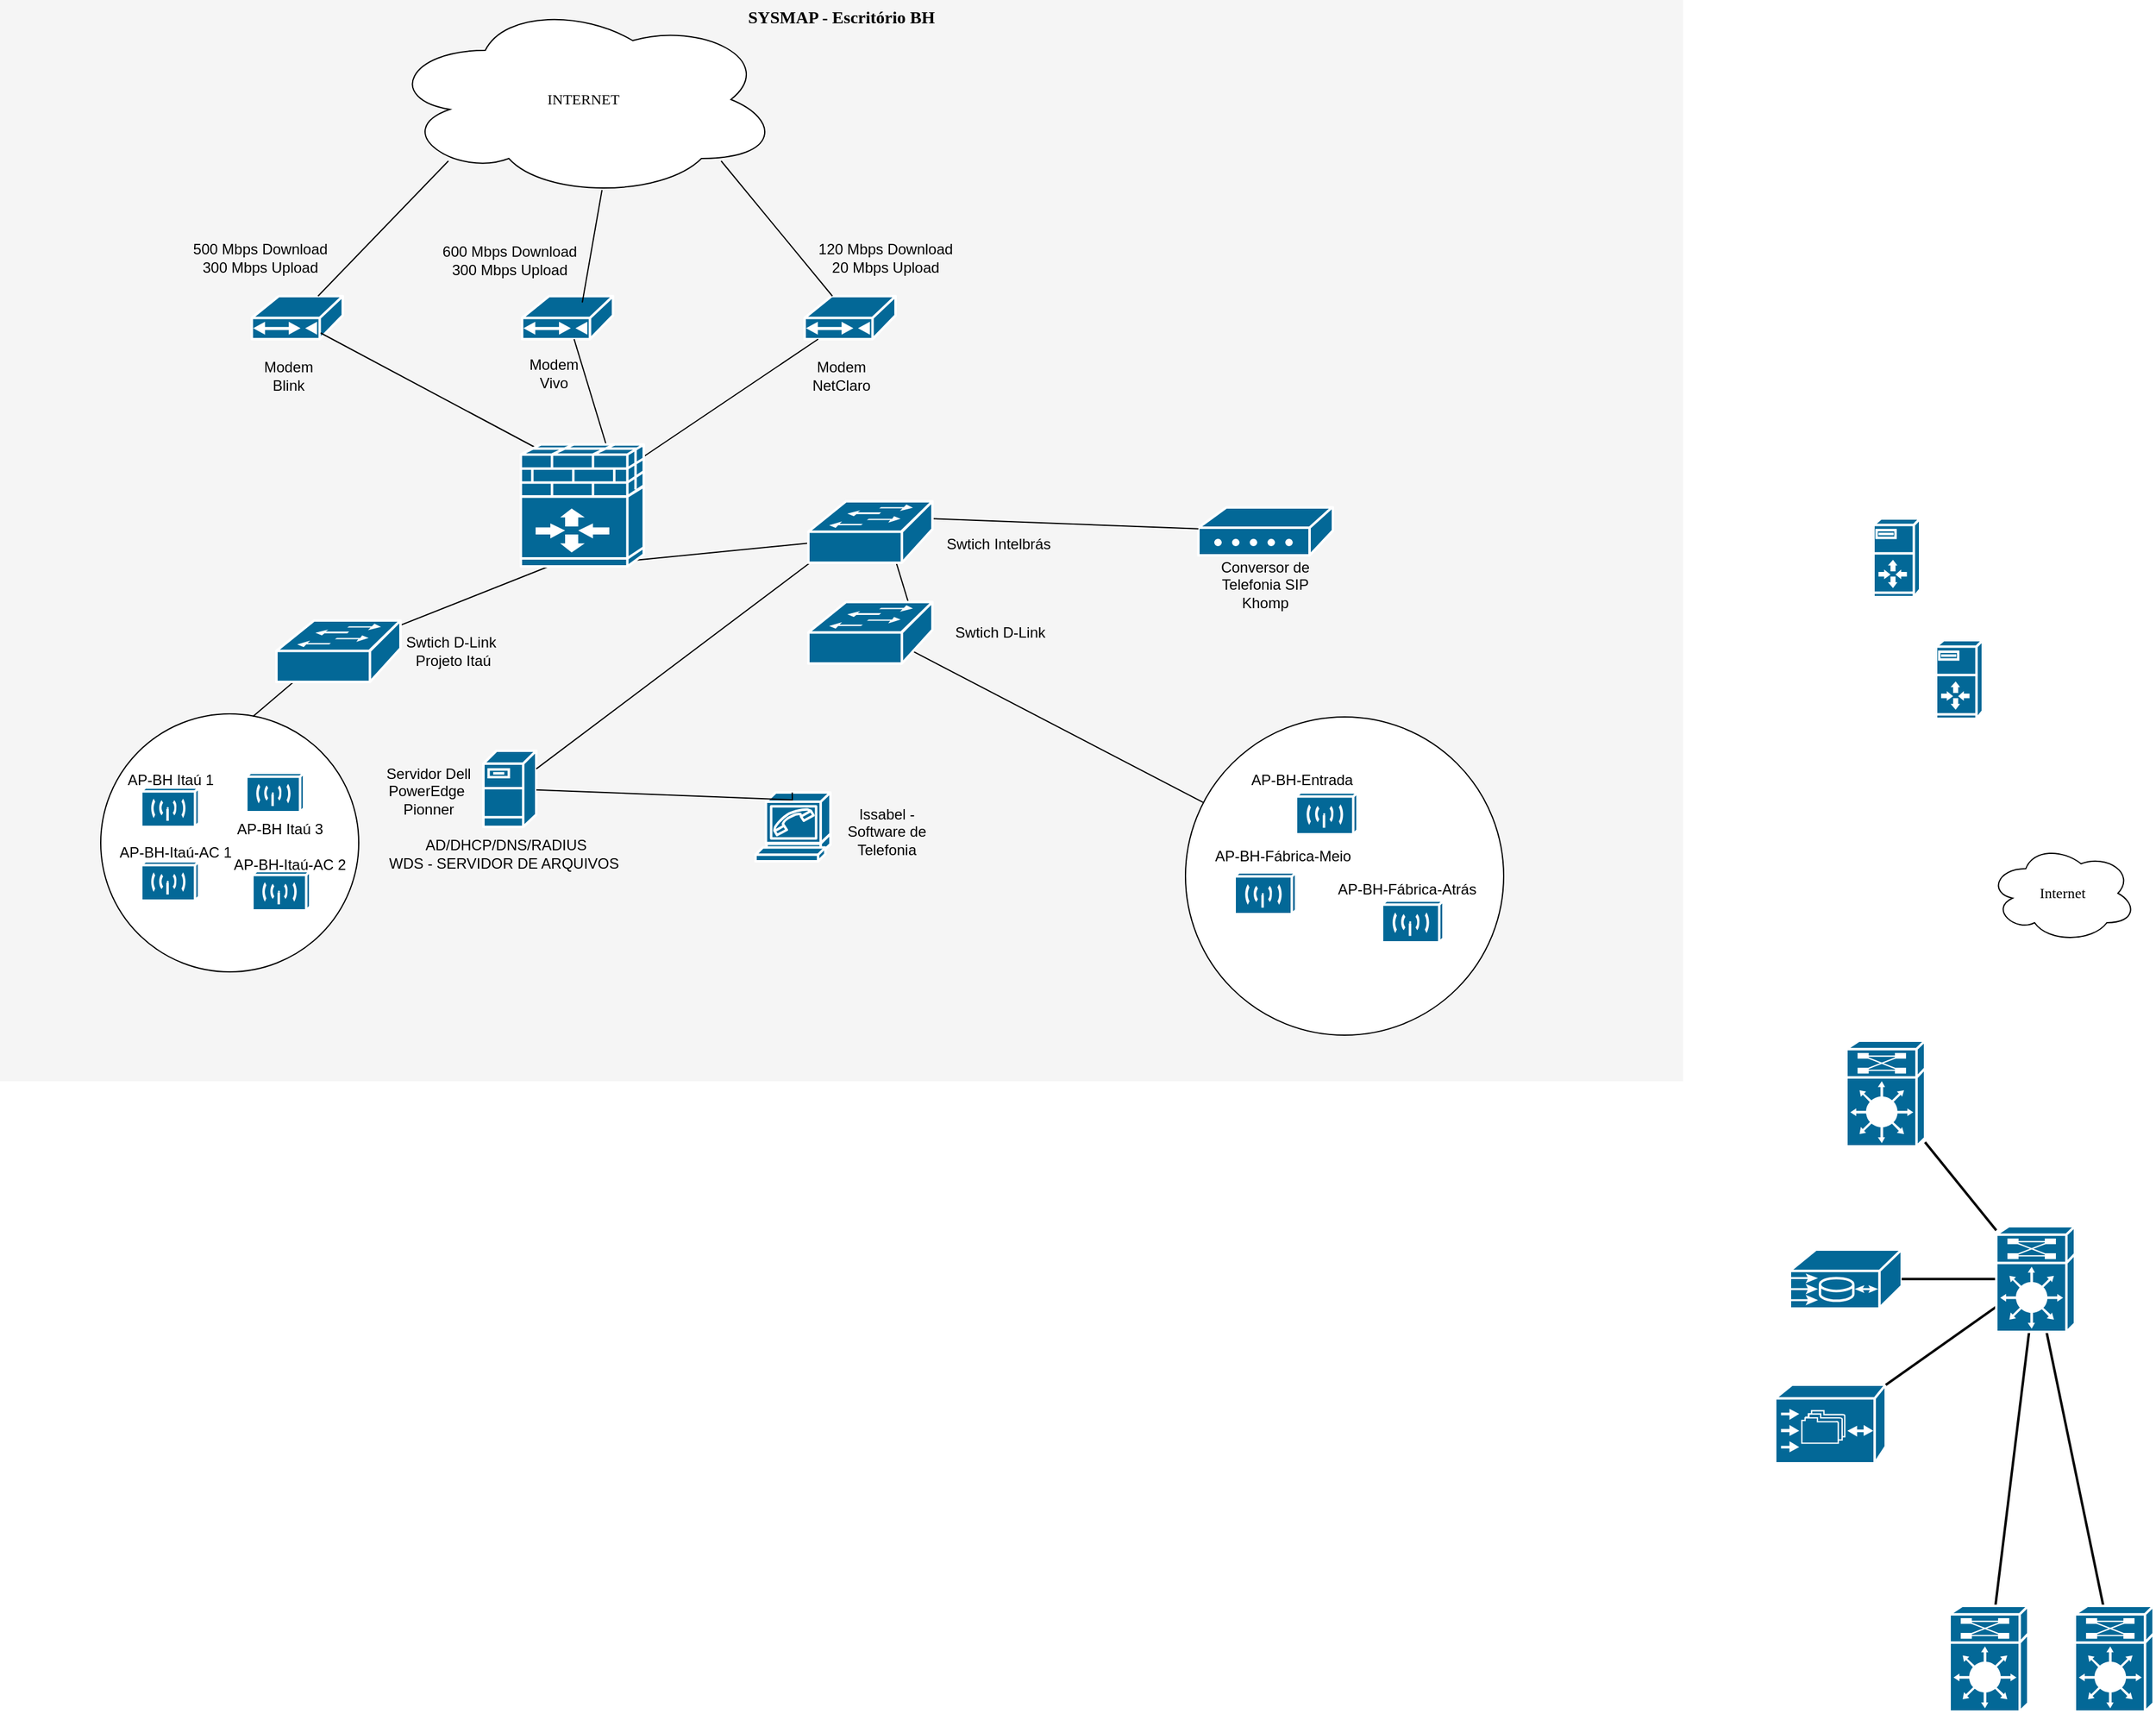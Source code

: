 <mxfile version="23.1.5" type="github">
  <diagram name="Page-1" id="c37626ed-c26b-45fb-9056-f9ebc6bb27b6">
    <mxGraphModel dx="2534" dy="748" grid="1" gridSize="10" guides="1" tooltips="1" connect="1" arrows="1" fold="1" page="1" pageScale="1" pageWidth="1100" pageHeight="850" background="none" math="0" shadow="0">
      <root>
        <mxCell id="0" />
        <mxCell id="1" parent="0" />
        <mxCell id="1c7a67bf8fd3230f-83" value="SYSMAP - Escritório BH" style="whiteSpace=wrap;html=1;rounded=0;shadow=0;comic=0;strokeWidth=1;fontFamily=Verdana;fontSize=14;fillColor=#f5f5f5;strokeColor=none;verticalAlign=top;fontStyle=1" parent="1" vertex="1">
          <mxGeometry x="-65" y="9" width="1370" height="880" as="geometry" />
        </mxCell>
        <mxCell id="dWeeruLZoZ9HQvfYhUeR-41" value="" style="ellipse;whiteSpace=wrap;html=1;aspect=fixed;" vertex="1" parent="1">
          <mxGeometry x="17" y="590" width="210" height="210" as="geometry" />
        </mxCell>
        <mxCell id="dWeeruLZoZ9HQvfYhUeR-50" value="" style="ellipse;whiteSpace=wrap;html=1;aspect=fixed;" vertex="1" parent="1">
          <mxGeometry x="900" y="592.5" width="259" height="259" as="geometry" />
        </mxCell>
        <mxCell id="1c7a67bf8fd3230f-11" value="" style="shape=mxgraph.cisco.servers.server_with_router;html=1;dashed=0;fillColor=#036897;strokeColor=#ffffff;strokeWidth=2;verticalLabelPosition=bottom;verticalAlign=top;rounded=0;shadow=0;comic=0;fontFamily=Verdana;fontSize=12;" parent="1" vertex="1">
          <mxGeometry x="1460" y="431" width="38" height="64" as="geometry" />
        </mxCell>
        <mxCell id="1c7a67bf8fd3230f-12" value="" style="shape=mxgraph.cisco.servers.server_with_router;html=1;dashed=0;fillColor=#036897;strokeColor=#ffffff;strokeWidth=2;verticalLabelPosition=bottom;verticalAlign=top;rounded=0;shadow=0;comic=0;fontFamily=Verdana;fontSize=12;" parent="1" vertex="1">
          <mxGeometry x="1511" y="530" width="38" height="64" as="geometry" />
        </mxCell>
        <mxCell id="1c7a67bf8fd3230f-13" value="INTERNET" style="ellipse;shape=cloud;whiteSpace=wrap;html=1;rounded=0;shadow=0;comic=0;strokeWidth=1;fontFamily=Verdana;fontSize=12;" parent="1" vertex="1">
          <mxGeometry x="250" y="10" width="320" height="160" as="geometry" />
        </mxCell>
        <mxCell id="1c7a67bf8fd3230f-15" value="Internet" style="ellipse;shape=cloud;whiteSpace=wrap;html=1;rounded=0;shadow=0;comic=0;strokeWidth=1;fontFamily=Verdana;fontSize=12;" parent="1" vertex="1">
          <mxGeometry x="1554" y="696" width="120" height="80" as="geometry" />
        </mxCell>
        <mxCell id="1c7a67bf8fd3230f-59" style="edgeStyle=none;html=1;labelBackgroundColor=none;startFill=0;endArrow=none;endFill=0;strokeWidth=2;fontFamily=Verdana;fontSize=12;" parent="1" source="1c7a67bf8fd3230f-18" target="1c7a67bf8fd3230f-27" edge="1">
          <mxGeometry relative="1" as="geometry" />
        </mxCell>
        <mxCell id="1c7a67bf8fd3230f-18" value="" style="shape=mxgraph.cisco.misc.route_switch_processor;html=1;dashed=0;fillColor=#036897;strokeColor=#ffffff;strokeWidth=2;verticalLabelPosition=bottom;verticalAlign=top;rounded=0;shadow=0;comic=0;fontFamily=Verdana;fontSize=12;" parent="1" vertex="1">
          <mxGeometry x="1438" y="856" width="64" height="86" as="geometry" />
        </mxCell>
        <mxCell id="1c7a67bf8fd3230f-25" value="" style="shape=mxgraph.cisco.misc.me1100;html=1;dashed=0;fillColor=#036897;strokeColor=#ffffff;strokeWidth=2;verticalLabelPosition=bottom;verticalAlign=top;rounded=0;shadow=0;comic=0;fontFamily=Verdana;fontSize=12;" parent="1" vertex="1">
          <mxGeometry x="1392" y="1026" width="91" height="48" as="geometry" />
        </mxCell>
        <mxCell id="1c7a67bf8fd3230f-26" value="" style="shape=mxgraph.cisco.storage.cisco_file_engine;html=1;dashed=0;fillColor=#036897;strokeColor=#ffffff;strokeWidth=2;verticalLabelPosition=bottom;verticalAlign=top;rounded=0;shadow=0;comic=0;fontFamily=Verdana;fontSize=12;" parent="1" vertex="1">
          <mxGeometry x="1380" y="1136" width="90" height="64" as="geometry" />
        </mxCell>
        <mxCell id="1c7a67bf8fd3230f-71" style="edgeStyle=none;html=1;labelBackgroundColor=none;startFill=0;endArrow=none;endFill=0;strokeWidth=2;fontFamily=Verdana;fontSize=12;" parent="1" source="1c7a67bf8fd3230f-27" target="1c7a67bf8fd3230f-25" edge="1">
          <mxGeometry relative="1" as="geometry" />
        </mxCell>
        <mxCell id="1c7a67bf8fd3230f-72" style="edgeStyle=none;html=1;labelBackgroundColor=none;startFill=0;endArrow=none;endFill=0;strokeWidth=2;fontFamily=Verdana;fontSize=12;" parent="1" source="1c7a67bf8fd3230f-27" target="1c7a67bf8fd3230f-26" edge="1">
          <mxGeometry relative="1" as="geometry" />
        </mxCell>
        <mxCell id="1c7a67bf8fd3230f-73" style="edgeStyle=none;html=1;labelBackgroundColor=none;startFill=0;endArrow=none;endFill=0;strokeWidth=2;fontFamily=Verdana;fontSize=12;" parent="1" source="1c7a67bf8fd3230f-27" target="1c7a67bf8fd3230f-35" edge="1">
          <mxGeometry relative="1" as="geometry" />
        </mxCell>
        <mxCell id="1c7a67bf8fd3230f-74" style="edgeStyle=none;html=1;labelBackgroundColor=none;startFill=0;endArrow=none;endFill=0;strokeWidth=2;fontFamily=Verdana;fontSize=12;" parent="1" source="1c7a67bf8fd3230f-27" target="1c7a67bf8fd3230f-34" edge="1">
          <mxGeometry relative="1" as="geometry" />
        </mxCell>
        <mxCell id="1c7a67bf8fd3230f-27" value="" style="shape=mxgraph.cisco.misc.route_switch_processor;html=1;dashed=0;fillColor=#036897;strokeColor=#ffffff;strokeWidth=2;verticalLabelPosition=bottom;verticalAlign=top;rounded=0;shadow=0;comic=0;fontFamily=Verdana;fontSize=12;" parent="1" vertex="1">
          <mxGeometry x="1560" y="1007" width="64" height="86" as="geometry" />
        </mxCell>
        <mxCell id="1c7a67bf8fd3230f-34" value="" style="shape=mxgraph.cisco.misc.route_switch_processor;html=1;dashed=0;fillColor=#036897;strokeColor=#ffffff;strokeWidth=2;verticalLabelPosition=bottom;verticalAlign=top;rounded=0;shadow=0;comic=0;fontFamily=Verdana;fontSize=12;" parent="1" vertex="1">
          <mxGeometry x="1522" y="1316" width="64" height="86" as="geometry" />
        </mxCell>
        <mxCell id="1c7a67bf8fd3230f-35" value="" style="shape=mxgraph.cisco.misc.route_switch_processor;html=1;dashed=0;fillColor=#036897;strokeColor=#ffffff;strokeWidth=2;verticalLabelPosition=bottom;verticalAlign=top;rounded=0;shadow=0;comic=0;fontFamily=Verdana;fontSize=12;" parent="1" vertex="1">
          <mxGeometry x="1624" y="1316" width="64" height="86" as="geometry" />
        </mxCell>
        <mxCell id="dWeeruLZoZ9HQvfYhUeR-1" value="" style="shape=mxgraph.cisco.modems_and_phones.cable_modem;sketch=0;html=1;pointerEvents=1;dashed=0;fillColor=#036897;strokeColor=#ffffff;strokeWidth=2;verticalLabelPosition=bottom;verticalAlign=top;align=center;outlineConnect=0;" vertex="1" parent="1">
          <mxGeometry x="140" y="250" width="74" height="35" as="geometry" />
        </mxCell>
        <mxCell id="dWeeruLZoZ9HQvfYhUeR-2" value="" style="shape=mxgraph.cisco.modems_and_phones.cable_modem;sketch=0;html=1;pointerEvents=1;dashed=0;fillColor=#036897;strokeColor=#ffffff;strokeWidth=2;verticalLabelPosition=bottom;verticalAlign=top;align=center;outlineConnect=0;" vertex="1" parent="1">
          <mxGeometry x="590" y="250" width="74" height="35" as="geometry" />
        </mxCell>
        <mxCell id="dWeeruLZoZ9HQvfYhUeR-3" value="" style="shape=mxgraph.cisco.modems_and_phones.cable_modem;sketch=0;html=1;pointerEvents=1;dashed=0;fillColor=#036897;strokeColor=#ffffff;strokeWidth=2;verticalLabelPosition=bottom;verticalAlign=top;align=center;outlineConnect=0;" vertex="1" parent="1">
          <mxGeometry x="360" y="250" width="74" height="35" as="geometry" />
        </mxCell>
        <mxCell id="dWeeruLZoZ9HQvfYhUeR-5" value="Modem Blink" style="text;strokeColor=none;align=center;fillColor=none;html=1;verticalAlign=middle;whiteSpace=wrap;rounded=0;" vertex="1" parent="1">
          <mxGeometry x="140" y="300" width="60" height="30" as="geometry" />
        </mxCell>
        <mxCell id="dWeeruLZoZ9HQvfYhUeR-6" value="Modem Vivo" style="text;strokeColor=none;align=center;fillColor=none;html=1;verticalAlign=middle;whiteSpace=wrap;rounded=0;" vertex="1" parent="1">
          <mxGeometry x="356" y="298" width="60" height="30" as="geometry" />
        </mxCell>
        <mxCell id="dWeeruLZoZ9HQvfYhUeR-7" value="Modem NetClaro" style="text;strokeColor=none;align=center;fillColor=none;html=1;verticalAlign=middle;whiteSpace=wrap;rounded=0;" vertex="1" parent="1">
          <mxGeometry x="590" y="300" width="60" height="30" as="geometry" />
        </mxCell>
        <mxCell id="dWeeruLZoZ9HQvfYhUeR-8" value="120 Mbps Download&lt;br&gt;20 Mbps Upload" style="text;strokeColor=none;align=center;fillColor=none;html=1;verticalAlign=middle;whiteSpace=wrap;rounded=0;" vertex="1" parent="1">
          <mxGeometry x="590" y="189" width="132" height="60" as="geometry" />
        </mxCell>
        <mxCell id="dWeeruLZoZ9HQvfYhUeR-9" value="500 Mbps Download&lt;br&gt;300 Mbps Upload" style="text;strokeColor=none;align=center;fillColor=none;html=1;verticalAlign=middle;whiteSpace=wrap;rounded=0;" vertex="1" parent="1">
          <mxGeometry x="81" y="189" width="132" height="60" as="geometry" />
        </mxCell>
        <mxCell id="dWeeruLZoZ9HQvfYhUeR-10" value="600 Mbps Download&lt;br&gt;300 Mbps Upload" style="text;strokeColor=none;align=center;fillColor=none;html=1;verticalAlign=middle;whiteSpace=wrap;rounded=0;" vertex="1" parent="1">
          <mxGeometry x="284" y="191" width="132" height="60" as="geometry" />
        </mxCell>
        <mxCell id="dWeeruLZoZ9HQvfYhUeR-12" value="" style="endArrow=none;html=1;rounded=0;" edge="1" parent="1" source="dWeeruLZoZ9HQvfYhUeR-1">
          <mxGeometry width="50" height="50" relative="1" as="geometry">
            <mxPoint x="250" y="190" as="sourcePoint" />
            <mxPoint x="300" y="140" as="targetPoint" />
          </mxGeometry>
        </mxCell>
        <mxCell id="dWeeruLZoZ9HQvfYhUeR-13" value="" style="endArrow=none;html=1;rounded=0;" edge="1" parent="1">
          <mxGeometry width="50" height="50" relative="1" as="geometry">
            <mxPoint x="425.019" y="163.694" as="sourcePoint" />
            <mxPoint x="409" y="255.191" as="targetPoint" />
          </mxGeometry>
        </mxCell>
        <mxCell id="dWeeruLZoZ9HQvfYhUeR-14" value="" style="endArrow=none;html=1;rounded=0;" edge="1" parent="1" target="dWeeruLZoZ9HQvfYhUeR-2">
          <mxGeometry width="50" height="50" relative="1" as="geometry">
            <mxPoint x="522.019" y="140.004" as="sourcePoint" />
            <mxPoint x="506" y="231.501" as="targetPoint" />
          </mxGeometry>
        </mxCell>
        <mxCell id="dWeeruLZoZ9HQvfYhUeR-15" value="" style="endArrow=none;html=1;rounded=0;exitX=0.86;exitY=0.2;exitDx=0;exitDy=0;exitPerimeter=0;" edge="1" parent="1" source="1c7a67bf8fd3230f-10" target="dWeeruLZoZ9HQvfYhUeR-2">
          <mxGeometry width="50" height="50" relative="1" as="geometry">
            <mxPoint x="560" y="410" as="sourcePoint" />
            <mxPoint x="610" y="360" as="targetPoint" />
          </mxGeometry>
        </mxCell>
        <mxCell id="dWeeruLZoZ9HQvfYhUeR-17" value="" style="endArrow=none;html=1;rounded=0;exitX=0.17;exitY=0.06;exitDx=0;exitDy=0;exitPerimeter=0;" edge="1" parent="1" source="1c7a67bf8fd3230f-10">
          <mxGeometry width="50" height="50" relative="1" as="geometry">
            <mxPoint x="40" y="385" as="sourcePoint" />
            <mxPoint x="196" y="280" as="targetPoint" />
          </mxGeometry>
        </mxCell>
        <mxCell id="dWeeruLZoZ9HQvfYhUeR-19" value="" style="endArrow=none;html=1;rounded=0;exitX=0.17;exitY=0.06;exitDx=0;exitDy=0;exitPerimeter=0;" edge="1" parent="1" target="dWeeruLZoZ9HQvfYhUeR-3">
          <mxGeometry width="50" height="50" relative="1" as="geometry">
            <mxPoint x="433" y="386" as="sourcePoint" />
            <mxPoint x="253" y="290" as="targetPoint" />
          </mxGeometry>
        </mxCell>
        <mxCell id="dWeeruLZoZ9HQvfYhUeR-23" value="Swtich D-Link&amp;nbsp;&lt;br&gt;Projeto Itaú" style="text;strokeColor=none;align=center;fillColor=none;html=1;verticalAlign=middle;whiteSpace=wrap;rounded=0;" vertex="1" parent="1">
          <mxGeometry x="259" y="524" width="90" height="30" as="geometry" />
        </mxCell>
        <mxCell id="dWeeruLZoZ9HQvfYhUeR-25" value="Swtich Intelbrás" style="text;strokeColor=none;align=center;fillColor=none;html=1;verticalAlign=middle;whiteSpace=wrap;rounded=0;" vertex="1" parent="1">
          <mxGeometry x="703" y="437" width="90" height="30" as="geometry" />
        </mxCell>
        <mxCell id="dWeeruLZoZ9HQvfYhUeR-27" value="Swtich D-Link&amp;nbsp;" style="text;strokeColor=none;align=center;fillColor=none;html=1;verticalAlign=middle;whiteSpace=wrap;rounded=0;" vertex="1" parent="1">
          <mxGeometry x="706" y="509" width="90" height="30" as="geometry" />
        </mxCell>
        <mxCell id="dWeeruLZoZ9HQvfYhUeR-28" value="" style="endArrow=none;html=1;rounded=0;" edge="1" parent="1">
          <mxGeometry width="50" height="50" relative="1" as="geometry">
            <mxPoint x="250" y="522.203" as="sourcePoint" />
            <mxPoint x="412" y="458" as="targetPoint" />
          </mxGeometry>
        </mxCell>
        <mxCell id="dWeeruLZoZ9HQvfYhUeR-29" value="" style="endArrow=none;html=1;rounded=0;exitX=0.864;exitY=0.354;exitDx=0;exitDy=0;exitPerimeter=0;" edge="1" parent="1">
          <mxGeometry width="50" height="50" relative="1" as="geometry">
            <mxPoint x="685.04" y="441.992" as="sourcePoint" />
            <mxPoint x="422" y="468" as="targetPoint" />
          </mxGeometry>
        </mxCell>
        <mxCell id="dWeeruLZoZ9HQvfYhUeR-30" value="" style="endArrow=none;html=1;rounded=0;exitX=0.864;exitY=0.354;exitDx=0;exitDy=0;exitPerimeter=0;entryX=0.664;entryY=0.771;entryDx=0;entryDy=0;entryPerimeter=0;" edge="1" parent="1">
          <mxGeometry width="50" height="50" relative="1" as="geometry">
            <mxPoint x="678" y="511" as="sourcePoint" />
            <mxPoint x="663.04" y="462.008" as="targetPoint" />
          </mxGeometry>
        </mxCell>
        <mxCell id="1c7a67bf8fd3230f-10" value="" style="shape=mxgraph.cisco.security.ios_firewall;html=1;dashed=0;fillColor=#036897;strokeColor=#ffffff;strokeWidth=2;verticalLabelPosition=bottom;verticalAlign=top;rounded=0;shadow=0;comic=0;fontFamily=Verdana;fontSize=12;" parent="1" vertex="1">
          <mxGeometry x="359" y="370" width="100" height="100" as="geometry" />
        </mxCell>
        <mxCell id="dWeeruLZoZ9HQvfYhUeR-32" value="" style="shape=mxgraph.cisco.servers.fileserver;sketch=0;html=1;pointerEvents=1;dashed=0;fillColor=#036897;strokeColor=#ffffff;strokeWidth=2;verticalLabelPosition=bottom;verticalAlign=top;align=center;outlineConnect=0;" vertex="1" parent="1">
          <mxGeometry x="328.5" y="620" width="43" height="62" as="geometry" />
        </mxCell>
        <mxCell id="dWeeruLZoZ9HQvfYhUeR-33" value="Servidor Dell PowerEdge&amp;nbsp;&lt;br&gt;Pionner" style="text;strokeColor=none;align=center;fillColor=none;html=1;verticalAlign=middle;whiteSpace=wrap;rounded=0;" vertex="1" parent="1">
          <mxGeometry x="244" y="636" width="79.5" height="34" as="geometry" />
        </mxCell>
        <mxCell id="dWeeruLZoZ9HQvfYhUeR-35" value="" style="endArrow=none;html=1;rounded=0;exitX=0.064;exitY=0.833;exitDx=0;exitDy=0;exitPerimeter=0;" edge="1" parent="1" target="dWeeruLZoZ9HQvfYhUeR-32">
          <mxGeometry width="50" height="50" relative="1" as="geometry">
            <mxPoint x="597.04" y="464.984" as="sourcePoint" />
            <mxPoint x="422" y="468" as="targetPoint" />
          </mxGeometry>
        </mxCell>
        <mxCell id="dWeeruLZoZ9HQvfYhUeR-37" value="" style="shape=mxgraph.cisco.wireless.wireless_transport;sketch=0;html=1;pointerEvents=1;dashed=0;fillColor=#036897;strokeColor=#ffffff;strokeWidth=2;verticalLabelPosition=bottom;verticalAlign=top;align=center;outlineConnect=0;" vertex="1" parent="1">
          <mxGeometry x="50" y="650" width="47" height="32" as="geometry" />
        </mxCell>
        <mxCell id="dWeeruLZoZ9HQvfYhUeR-38" value="" style="shape=mxgraph.cisco.wireless.wireless_transport;sketch=0;html=1;pointerEvents=1;dashed=0;fillColor=#036897;strokeColor=#ffffff;strokeWidth=2;verticalLabelPosition=bottom;verticalAlign=top;align=center;outlineConnect=0;" vertex="1" parent="1">
          <mxGeometry x="140.5" y="718" width="47" height="32" as="geometry" />
        </mxCell>
        <mxCell id="dWeeruLZoZ9HQvfYhUeR-39" value="" style="shape=mxgraph.cisco.wireless.wireless_transport;sketch=0;html=1;pointerEvents=1;dashed=0;fillColor=#036897;strokeColor=#ffffff;strokeWidth=2;verticalLabelPosition=bottom;verticalAlign=top;align=center;outlineConnect=0;" vertex="1" parent="1">
          <mxGeometry x="135.5" y="638" width="47" height="32" as="geometry" />
        </mxCell>
        <mxCell id="dWeeruLZoZ9HQvfYhUeR-40" value="" style="shape=mxgraph.cisco.wireless.wireless_transport;sketch=0;html=1;pointerEvents=1;dashed=0;fillColor=#036897;strokeColor=#ffffff;strokeWidth=2;verticalLabelPosition=bottom;verticalAlign=top;align=center;outlineConnect=0;" vertex="1" parent="1">
          <mxGeometry x="50" y="710" width="47" height="32" as="geometry" />
        </mxCell>
        <mxCell id="dWeeruLZoZ9HQvfYhUeR-42" value="AP-BH Itaú 1" style="text;strokeColor=none;align=center;fillColor=none;html=1;verticalAlign=middle;whiteSpace=wrap;rounded=0;" vertex="1" parent="1">
          <mxGeometry x="28.5" y="629" width="90" height="30" as="geometry" />
        </mxCell>
        <mxCell id="dWeeruLZoZ9HQvfYhUeR-43" value="AP-BH Itaú 3" style="text;strokeColor=none;align=center;fillColor=none;html=1;verticalAlign=middle;whiteSpace=wrap;rounded=0;" vertex="1" parent="1">
          <mxGeometry x="117.5" y="669" width="90" height="30" as="geometry" />
        </mxCell>
        <mxCell id="dWeeruLZoZ9HQvfYhUeR-44" value="" style="endArrow=none;html=1;rounded=0;exitX=0.373;exitY=0.792;exitDx=0;exitDy=0;exitPerimeter=0;entryX=0.59;entryY=0.01;entryDx=0;entryDy=0;entryPerimeter=0;" edge="1" parent="1" target="dWeeruLZoZ9HQvfYhUeR-41">
          <mxGeometry width="50" height="50" relative="1" as="geometry">
            <mxPoint x="181.03" y="558.016" as="sourcePoint" />
            <mxPoint x="339" y="642" as="targetPoint" />
          </mxGeometry>
        </mxCell>
        <mxCell id="dWeeruLZoZ9HQvfYhUeR-45" value="AP-BH-Itaú-AC 1" style="text;strokeColor=none;align=center;fillColor=none;html=1;verticalAlign=middle;whiteSpace=wrap;rounded=0;" vertex="1" parent="1">
          <mxGeometry x="24.5" y="688" width="105.5" height="30" as="geometry" />
        </mxCell>
        <mxCell id="dWeeruLZoZ9HQvfYhUeR-46" value="AP-BH-Itaú-AC 2" style="text;strokeColor=none;align=center;fillColor=none;html=1;verticalAlign=middle;whiteSpace=wrap;rounded=0;" vertex="1" parent="1">
          <mxGeometry x="117.5" y="698" width="105.5" height="30" as="geometry" />
        </mxCell>
        <mxCell id="dWeeruLZoZ9HQvfYhUeR-47" value="" style="shape=mxgraph.cisco.wireless.wireless_transport;sketch=0;html=1;pointerEvents=1;dashed=0;fillColor=#036897;strokeColor=#ffffff;strokeWidth=2;verticalLabelPosition=bottom;verticalAlign=top;align=center;outlineConnect=0;" vertex="1" parent="1">
          <mxGeometry x="940" y="719" width="50" height="34" as="geometry" />
        </mxCell>
        <mxCell id="dWeeruLZoZ9HQvfYhUeR-48" value="" style="shape=mxgraph.cisco.wireless.wireless_transport;sketch=0;html=1;pointerEvents=1;dashed=0;fillColor=#036897;strokeColor=#ffffff;strokeWidth=2;verticalLabelPosition=bottom;verticalAlign=top;align=center;outlineConnect=0;" vertex="1" parent="1">
          <mxGeometry x="1060" y="742" width="50" height="34" as="geometry" />
        </mxCell>
        <mxCell id="dWeeruLZoZ9HQvfYhUeR-49" value="" style="shape=mxgraph.cisco.wireless.wireless_transport;sketch=0;html=1;pointerEvents=1;dashed=0;fillColor=#036897;strokeColor=#ffffff;strokeWidth=2;verticalLabelPosition=bottom;verticalAlign=top;align=center;outlineConnect=0;" vertex="1" parent="1">
          <mxGeometry x="990" y="654" width="50" height="34" as="geometry" />
        </mxCell>
        <mxCell id="dWeeruLZoZ9HQvfYhUeR-52" value="" style="endArrow=none;html=1;rounded=0;entryX=0.836;entryY=0.604;entryDx=0;entryDy=0;entryPerimeter=0;" edge="1" parent="1" source="dWeeruLZoZ9HQvfYhUeR-50">
          <mxGeometry width="50" height="50" relative="1" as="geometry">
            <mxPoint x="630" y="660" as="sourcePoint" />
            <mxPoint x="675.96" y="537.992" as="targetPoint" />
          </mxGeometry>
        </mxCell>
        <mxCell id="dWeeruLZoZ9HQvfYhUeR-53" value="AP-BH-Entrada" style="text;strokeColor=none;align=center;fillColor=none;html=1;verticalAlign=middle;whiteSpace=wrap;rounded=0;" vertex="1" parent="1">
          <mxGeometry x="950" y="629" width="90" height="30" as="geometry" />
        </mxCell>
        <mxCell id="dWeeruLZoZ9HQvfYhUeR-54" value="AP-BH-Fábrica-Meio" style="text;strokeColor=none;align=center;fillColor=none;html=1;verticalAlign=middle;whiteSpace=wrap;rounded=0;" vertex="1" parent="1">
          <mxGeometry x="919" y="691" width="121" height="30" as="geometry" />
        </mxCell>
        <mxCell id="dWeeruLZoZ9HQvfYhUeR-55" value="AP-BH-Fábrica-Atrás" style="text;strokeColor=none;align=center;fillColor=none;html=1;verticalAlign=middle;whiteSpace=wrap;rounded=0;" vertex="1" parent="1">
          <mxGeometry x="1020" y="718" width="121" height="30" as="geometry" />
        </mxCell>
        <mxCell id="dWeeruLZoZ9HQvfYhUeR-56" value="" style="shape=mxgraph.cisco.modems_and_phones.modem;sketch=0;html=1;pointerEvents=1;dashed=0;fillColor=#036897;strokeColor=#ffffff;strokeWidth=2;verticalLabelPosition=bottom;verticalAlign=top;align=center;outlineConnect=0;" vertex="1" parent="1">
          <mxGeometry x="910.5" y="422" width="109.5" height="39" as="geometry" />
        </mxCell>
        <mxCell id="dWeeruLZoZ9HQvfYhUeR-57" value="Conversor de Telefonia SIP Khomp" style="text;strokeColor=none;align=center;fillColor=none;html=1;verticalAlign=middle;whiteSpace=wrap;rounded=0;" vertex="1" parent="1">
          <mxGeometry x="920.25" y="470" width="90" height="30" as="geometry" />
        </mxCell>
        <mxCell id="dWeeruLZoZ9HQvfYhUeR-58" value="" style="endArrow=none;html=1;rounded=0;" edge="1" parent="1" target="dWeeruLZoZ9HQvfYhUeR-56">
          <mxGeometry width="50" height="50" relative="1" as="geometry">
            <mxPoint x="690" y="431" as="sourcePoint" />
            <mxPoint x="740" y="381" as="targetPoint" />
          </mxGeometry>
        </mxCell>
        <mxCell id="dWeeruLZoZ9HQvfYhUeR-60" value="" style="shape=mxgraph.cisco.modems_and_phones.softphone;sketch=0;html=1;pointerEvents=1;dashed=0;fillColor=#036897;strokeColor=#ffffff;strokeWidth=2;verticalLabelPosition=bottom;verticalAlign=top;align=center;outlineConnect=0;" vertex="1" parent="1">
          <mxGeometry x="550" y="654" width="61" height="56" as="geometry" />
        </mxCell>
        <mxCell id="dWeeruLZoZ9HQvfYhUeR-61" value="Issabel - Software de Telefonia" style="text;strokeColor=none;align=center;fillColor=none;html=1;verticalAlign=middle;whiteSpace=wrap;rounded=0;" vertex="1" parent="1">
          <mxGeometry x="612" y="671" width="90" height="30" as="geometry" />
        </mxCell>
        <mxCell id="dWeeruLZoZ9HQvfYhUeR-63" value="" style="shape=mxgraph.cisco.switches.workgroup_switch;sketch=0;html=1;pointerEvents=1;dashed=0;fillColor=#036897;strokeColor=#ffffff;strokeWidth=2;verticalLabelPosition=bottom;verticalAlign=top;align=center;outlineConnect=0;" vertex="1" parent="1">
          <mxGeometry x="593" y="417" width="101" height="50" as="geometry" />
        </mxCell>
        <mxCell id="dWeeruLZoZ9HQvfYhUeR-64" value="" style="shape=mxgraph.cisco.switches.workgroup_switch;sketch=0;html=1;pointerEvents=1;dashed=0;fillColor=#036897;strokeColor=#ffffff;strokeWidth=2;verticalLabelPosition=bottom;verticalAlign=top;align=center;outlineConnect=0;" vertex="1" parent="1">
          <mxGeometry x="593" y="499" width="101" height="50" as="geometry" />
        </mxCell>
        <mxCell id="dWeeruLZoZ9HQvfYhUeR-65" value="" style="shape=mxgraph.cisco.switches.workgroup_switch;sketch=0;html=1;pointerEvents=1;dashed=0;fillColor=#036897;strokeColor=#ffffff;strokeWidth=2;verticalLabelPosition=bottom;verticalAlign=top;align=center;outlineConnect=0;" vertex="1" parent="1">
          <mxGeometry x="160" y="514" width="101" height="50" as="geometry" />
        </mxCell>
        <mxCell id="dWeeruLZoZ9HQvfYhUeR-66" value="" style="endArrow=none;html=1;rounded=0;" edge="1" parent="1" source="dWeeruLZoZ9HQvfYhUeR-60" target="dWeeruLZoZ9HQvfYhUeR-32">
          <mxGeometry width="50" height="50" relative="1" as="geometry">
            <mxPoint x="191.03" y="568.016" as="sourcePoint" />
            <mxPoint x="151" y="602" as="targetPoint" />
            <Array as="points">
              <mxPoint x="580" y="660" />
            </Array>
          </mxGeometry>
        </mxCell>
        <mxCell id="dWeeruLZoZ9HQvfYhUeR-68" value="AD/DHCP/DNS/RADIUS&lt;br&gt;WDS - SERVIDOR DE ARQUIVOS&amp;nbsp;" style="text;strokeColor=none;align=center;fillColor=none;html=1;verticalAlign=middle;whiteSpace=wrap;rounded=0;" vertex="1" parent="1">
          <mxGeometry x="244" y="687" width="206" height="34" as="geometry" />
        </mxCell>
      </root>
    </mxGraphModel>
  </diagram>
</mxfile>
